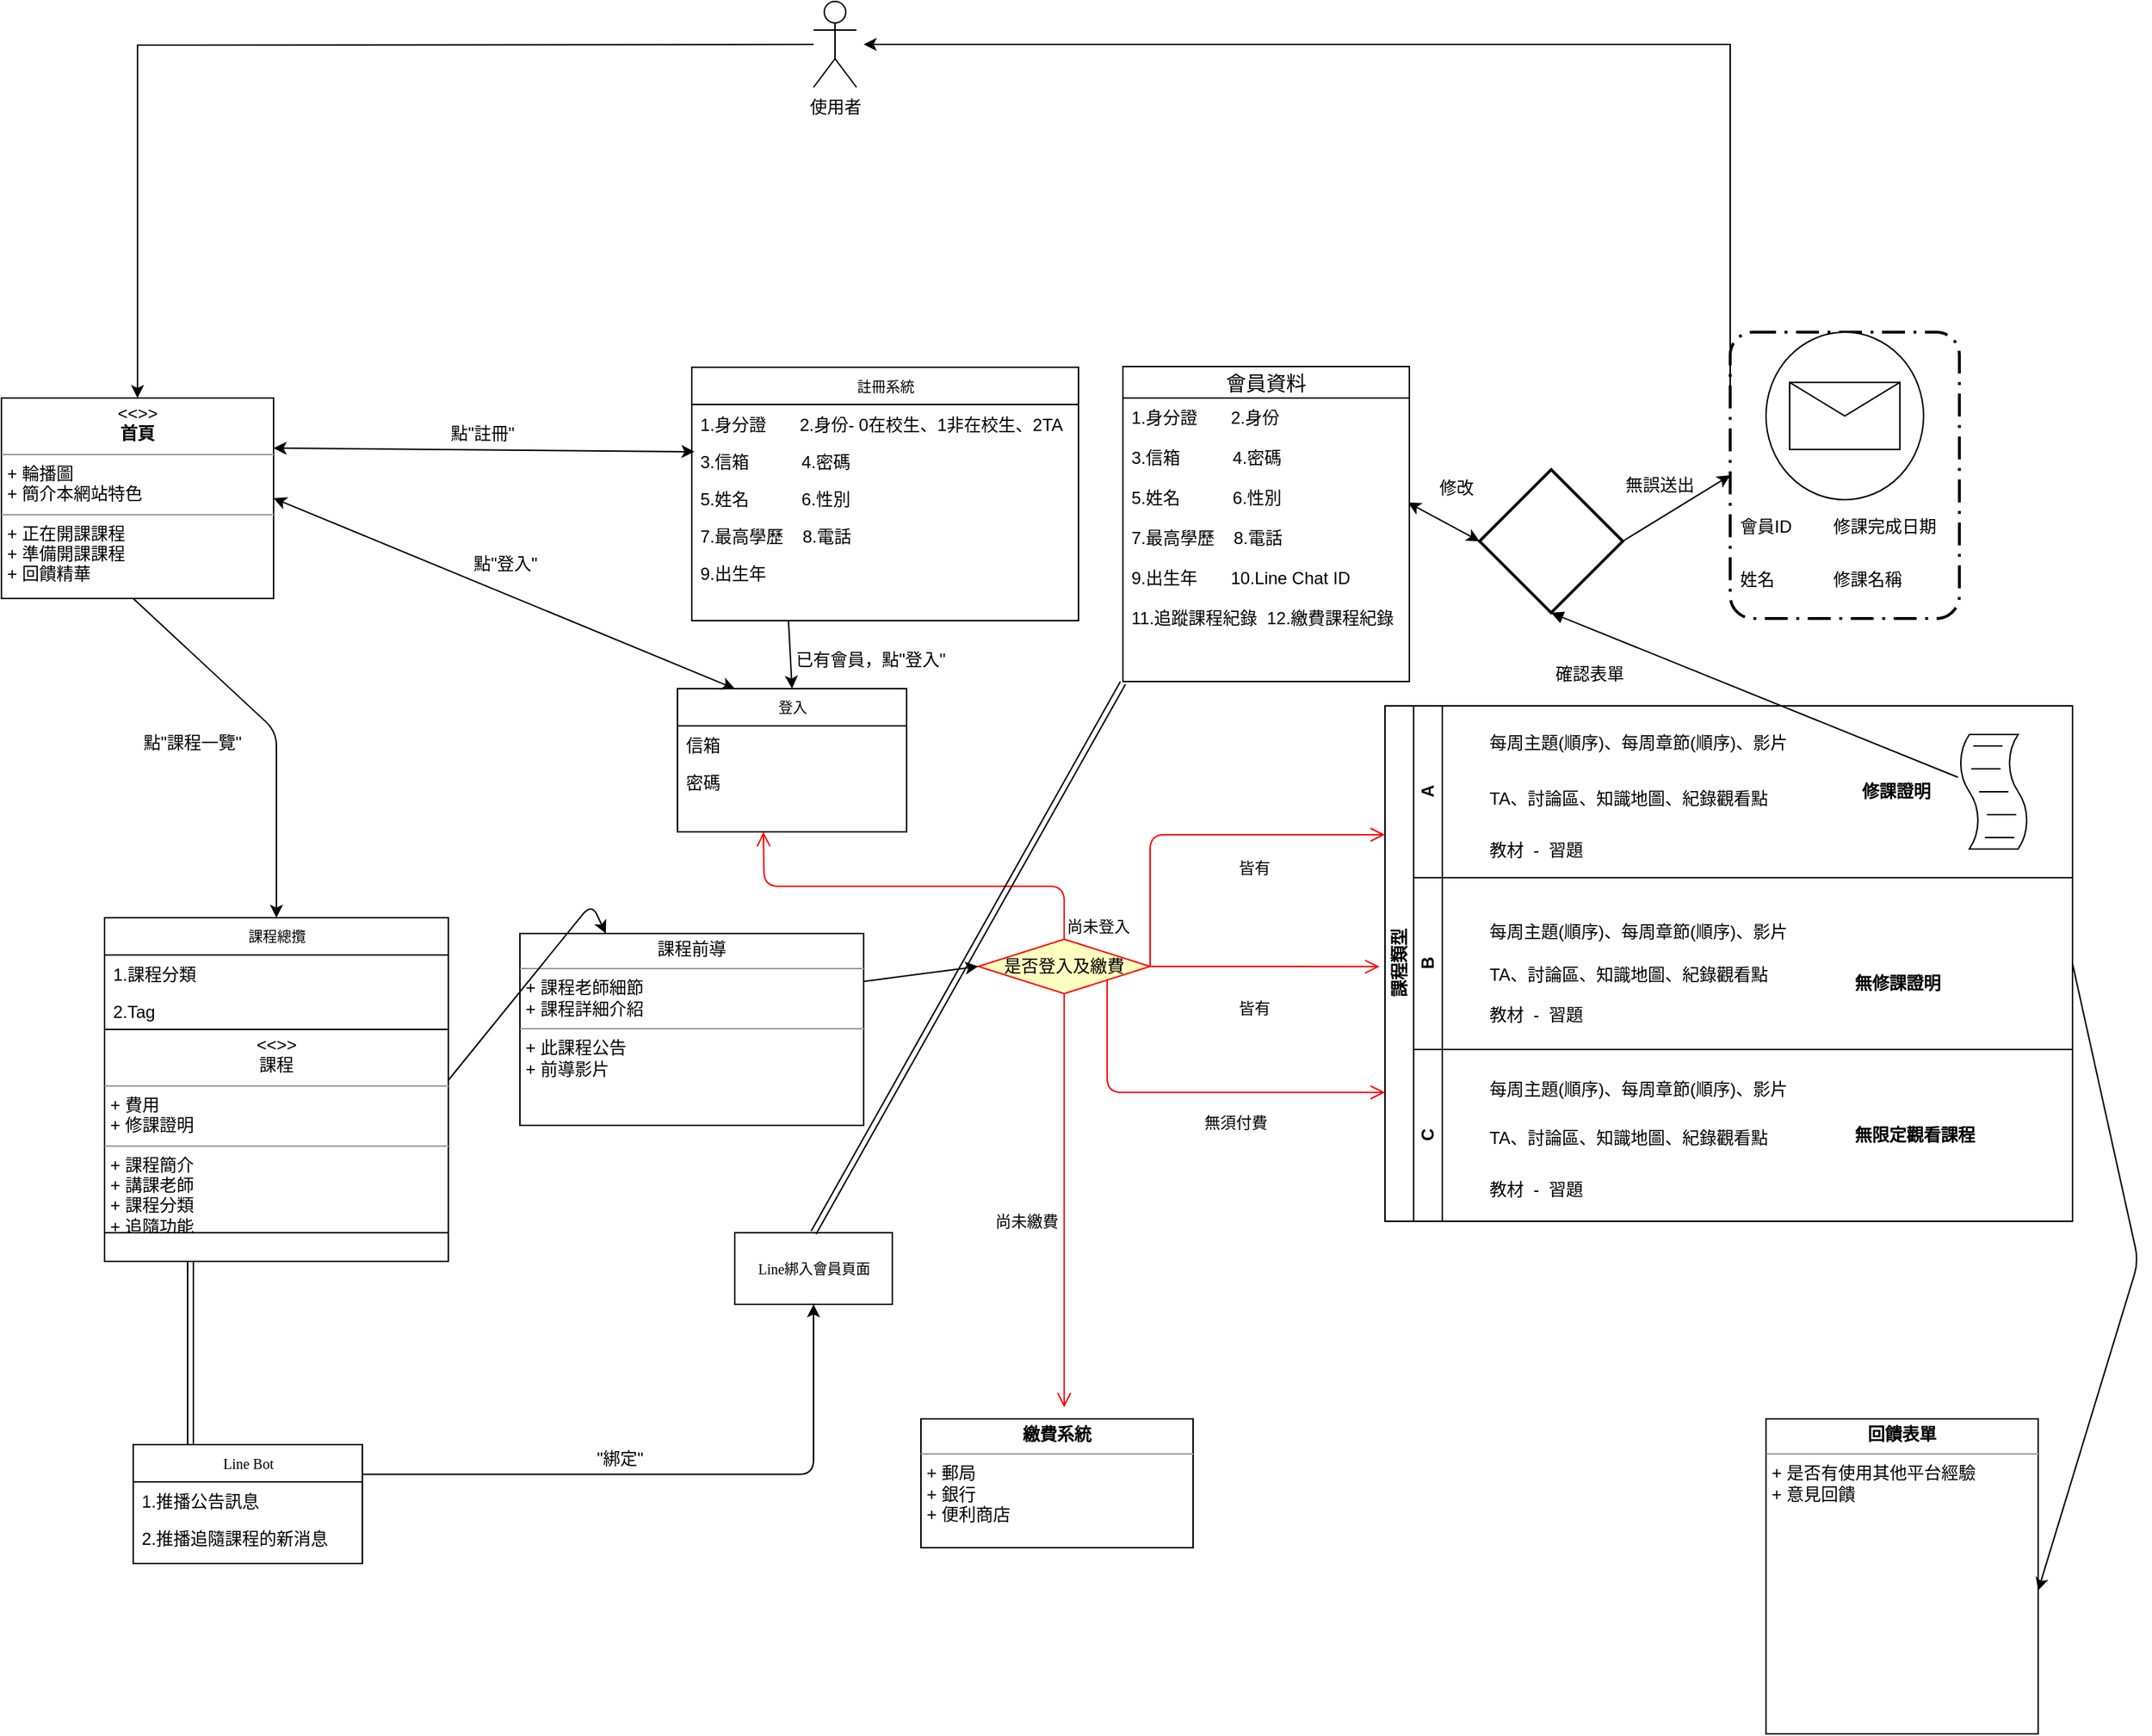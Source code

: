 <mxfile version="10.7.4" type="github"><diagram name="Page-1" id="c4acf3e9-155e-7222-9cf6-157b1a14988f"><mxGraphModel dx="1098" dy="1638" grid="1" gridSize="10" guides="1" tooltips="1" connect="1" arrows="1" fold="1" page="1" pageScale="1" pageWidth="850" pageHeight="1100" background="#ffffff" math="0" shadow="0"><root><mxCell id="0"/><mxCell id="1" parent="0"/><mxCell id="_BcGwgqJEDk_Luy-8QPr-84" style="edgeStyle=orthogonalEdgeStyle;rounded=0;orthogonalLoop=1;jettySize=auto;html=1;exitX=0;exitY=0.25;exitDx=0;exitDy=0;" edge="1" parent="1" source="_BcGwgqJEDk_Luy-8QPr-41"><mxGeometry relative="1" as="geometry"><mxPoint x="670" y="-200" as="targetPoint"/><Array as="points"><mxPoint x="1275" y="-200"/></Array></mxGeometry></mxCell><mxCell id="_BcGwgqJEDk_Luy-8QPr-41" value="" style="rounded=1;arcSize=10;dashed=1;strokeColor=#000000;fillColor=none;gradientColor=none;dashPattern=8 3 1 3;strokeWidth=2;" vertex="1" parent="1"><mxGeometry x="1275" y="1" width="160" height="200" as="geometry"/></mxCell><mxCell id="17acba5748e5396b-2" value="課程總攬" style="swimlane;html=1;fontStyle=0;childLayout=stackLayout;horizontal=1;startSize=26;fillColor=none;horizontalStack=0;resizeParent=1;resizeLast=0;collapsible=1;marginBottom=0;swimlaneFillColor=#ffffff;rounded=0;shadow=0;comic=0;labelBackgroundColor=none;strokeColor=#000000;strokeWidth=1;fontFamily=Verdana;fontSize=10;fontColor=#000000;align=center;" parent="1" vertex="1"><mxGeometry x="140" y="410" width="240" height="240" as="geometry"/></mxCell><mxCell id="17acba5748e5396b-3" value="1.課程分類" style="text;html=1;strokeColor=none;fillColor=none;align=left;verticalAlign=top;spacingLeft=4;spacingRight=4;whiteSpace=wrap;overflow=hidden;rotatable=0;points=[[0,0.5],[1,0.5]];portConstraint=eastwest;" parent="17acba5748e5396b-2" vertex="1"><mxGeometry y="26" width="240" height="26" as="geometry"/></mxCell><mxCell id="17acba5748e5396b-4" value="2.Tag" style="text;html=1;strokeColor=none;fillColor=none;align=left;verticalAlign=top;spacingLeft=4;spacingRight=4;whiteSpace=wrap;overflow=hidden;rotatable=0;points=[[0,0.5],[1,0.5]];portConstraint=eastwest;" parent="17acba5748e5396b-2" vertex="1"><mxGeometry y="52" width="240" height="26" as="geometry"/></mxCell><mxCell id="5d2195bd80daf111-10" value="&lt;p style=&quot;margin: 0px ; margin-top: 4px ; text-align: center&quot;&gt;&lt;i&gt;&amp;lt;&amp;lt;&amp;gt;&amp;gt;&lt;/i&gt;&lt;br&gt;課程&lt;/p&gt;&lt;hr size=&quot;1&quot;&gt;&lt;p style=&quot;margin: 0px ; margin-left: 4px&quot;&gt;+ 費用&lt;br&gt;+ 修課證明&lt;/p&gt;&lt;hr size=&quot;1&quot;&gt;&lt;p style=&quot;margin: 0px ; margin-left: 4px&quot;&gt;+ 課程簡介&lt;br&gt;+ 講課老師&lt;/p&gt;&lt;p style=&quot;margin: 0px ; margin-left: 4px&quot;&gt;+ 課程分類&lt;/p&gt;&lt;p style=&quot;margin: 0px ; margin-left: 4px&quot;&gt;+ 追隨功能&lt;/p&gt;" style="verticalAlign=top;align=left;overflow=fill;fontSize=12;fontFamily=Helvetica;html=1;rounded=0;shadow=0;comic=0;labelBackgroundColor=none;strokeColor=#000000;strokeWidth=1;fillColor=#ffffff;" parent="17acba5748e5396b-2" vertex="1"><mxGeometry y="78" width="240" height="142" as="geometry"/></mxCell><mxCell id="17acba5748e5396b-30" value="登入" style="swimlane;html=1;fontStyle=0;childLayout=stackLayout;horizontal=1;startSize=26;fillColor=none;horizontalStack=0;resizeParent=1;resizeLast=0;collapsible=1;marginBottom=0;swimlaneFillColor=#ffffff;rounded=0;shadow=0;comic=0;labelBackgroundColor=none;strokeColor=#000000;strokeWidth=1;fontFamily=Verdana;fontSize=10;fontColor=#000000;align=center;" parent="1" vertex="1"><mxGeometry x="540" y="250" width="160" height="100" as="geometry"/></mxCell><mxCell id="17acba5748e5396b-31" value="信箱" style="text;html=1;strokeColor=none;fillColor=none;align=left;verticalAlign=top;spacingLeft=4;spacingRight=4;whiteSpace=wrap;overflow=hidden;rotatable=0;points=[[0,0.5],[1,0.5]];portConstraint=eastwest;" parent="17acba5748e5396b-30" vertex="1"><mxGeometry y="26" width="160" height="26" as="geometry"/></mxCell><mxCell id="17acba5748e5396b-32" value="密碼" style="text;html=1;strokeColor=none;fillColor=none;align=left;verticalAlign=top;spacingLeft=4;spacingRight=4;whiteSpace=wrap;overflow=hidden;rotatable=0;points=[[0,0.5],[1,0.5]];portConstraint=eastwest;" parent="17acba5748e5396b-30" vertex="1"><mxGeometry y="52" width="160" height="26" as="geometry"/></mxCell><mxCell id="5d2195bd80daf111-5" value="Line Bot" style="swimlane;html=1;fontStyle=0;childLayout=stackLayout;horizontal=1;startSize=26;fillColor=none;horizontalStack=0;resizeParent=1;resizeLast=0;collapsible=1;marginBottom=0;swimlaneFillColor=#ffffff;rounded=0;shadow=0;comic=0;labelBackgroundColor=none;strokeColor=#000000;strokeWidth=1;fontFamily=Verdana;fontSize=10;fontColor=#000000;align=center;" parent="1" vertex="1"><mxGeometry x="160" y="778" width="160" height="83" as="geometry"/></mxCell><mxCell id="5d2195bd80daf111-6" value="1.推播公告訊息" style="text;html=1;strokeColor=none;fillColor=none;align=left;verticalAlign=top;spacingLeft=4;spacingRight=4;whiteSpace=wrap;overflow=hidden;rotatable=0;points=[[0,0.5],[1,0.5]];portConstraint=eastwest;" parent="5d2195bd80daf111-5" vertex="1"><mxGeometry y="26" width="160" height="26" as="geometry"/></mxCell><mxCell id="5d2195bd80daf111-7" value="2.推播追隨課程的新消息" style="text;html=1;strokeColor=none;fillColor=none;align=left;verticalAlign=top;spacingLeft=4;spacingRight=4;whiteSpace=wrap;overflow=hidden;rotatable=0;points=[[0,0.5],[1,0.5]];portConstraint=eastwest;" parent="5d2195bd80daf111-5" vertex="1"><mxGeometry y="52" width="160" height="26" as="geometry"/></mxCell><mxCell id="5d2195bd80daf111-11" value="&lt;p style=&quot;margin: 0px ; margin-top: 4px ; text-align: center&quot;&gt;課程前導&lt;/p&gt;&lt;hr size=&quot;1&quot;&gt;&lt;p style=&quot;margin: 0px ; margin-left: 4px&quot;&gt;+ 課程老師細節&lt;br&gt;+ 課程詳細介紹&lt;/p&gt;&lt;hr size=&quot;1&quot;&gt;&lt;p style=&quot;margin: 0px ; margin-left: 4px&quot;&gt;+ 此課程公告&lt;br&gt;+ 前導影片&lt;/p&gt;" style="verticalAlign=top;align=left;overflow=fill;fontSize=12;fontFamily=Helvetica;html=1;rounded=0;shadow=0;comic=0;labelBackgroundColor=none;strokeColor=#000000;strokeWidth=1;fillColor=#ffffff;" parent="1" vertex="1"><mxGeometry x="430" y="421" width="240" height="134" as="geometry"/></mxCell><mxCell id="5d2195bd80daf111-14" value="Line綁入會員頁面&lt;br&gt;" style="html=1;rounded=0;shadow=0;comic=0;labelBackgroundColor=none;strokeColor=#000000;strokeWidth=1;fillColor=#ffffff;fontFamily=Verdana;fontSize=10;fontColor=#000000;align=center;" parent="1" vertex="1"><mxGeometry x="580" y="630" width="110" height="50" as="geometry"/></mxCell><mxCell id="5d2195bd80daf111-15" value="&lt;p style=&quot;margin: 0px ; margin-top: 4px ; text-align: center&quot;&gt;&lt;b&gt;回饋表單&lt;/b&gt;&lt;/p&gt;&lt;hr size=&quot;1&quot;&gt;&lt;p style=&quot;margin: 0px ; margin-left: 4px&quot;&gt;+ 是否有使用其他平台經驗&lt;br&gt;+ 意見回饋&lt;/p&gt;" style="verticalAlign=top;align=left;overflow=fill;fontSize=12;fontFamily=Helvetica;html=1;rounded=0;shadow=0;comic=0;labelBackgroundColor=none;strokeColor=#000000;strokeWidth=1;fillColor=#ffffff;" parent="1" vertex="1"><mxGeometry x="1300" y="760" width="190" height="220" as="geometry"/></mxCell><mxCell id="5d2195bd80daf111-18" value="&lt;p style=&quot;margin: 0px ; margin-top: 4px ; text-align: center&quot;&gt;&lt;i&gt;&amp;lt;&amp;lt;&amp;gt;&amp;gt;&lt;/i&gt;&lt;br&gt;&lt;b&gt;首頁&lt;/b&gt;&lt;/p&gt;&lt;hr size=&quot;1&quot;&gt;&lt;p style=&quot;margin: 0px ; margin-left: 4px&quot;&gt;+ 輪播圖&lt;br&gt;+ 簡介本網站特色&lt;/p&gt;&lt;hr size=&quot;1&quot;&gt;&lt;p style=&quot;margin: 0px ; margin-left: 4px&quot;&gt;+ 正在開課課程&lt;/p&gt;&lt;p style=&quot;margin: 0px ; margin-left: 4px&quot;&gt;+ 準備開課課程&lt;/p&gt;&lt;p style=&quot;margin: 0px ; margin-left: 4px&quot;&gt;+ 回饋精華&lt;/p&gt;" style="verticalAlign=top;align=left;overflow=fill;fontSize=12;fontFamily=Helvetica;html=1;rounded=0;shadow=0;comic=0;labelBackgroundColor=none;strokeColor=#000000;strokeWidth=1;fillColor=#ffffff;" parent="1" vertex="1"><mxGeometry x="68" y="47" width="190" height="140" as="geometry"/></mxCell><mxCell id="JowN_xCWjW7Du_qrKnBl-1" value="註冊系統" style="swimlane;html=1;fontStyle=0;childLayout=stackLayout;horizontal=1;startSize=26;fillColor=none;horizontalStack=0;resizeParent=1;resizeLast=0;collapsible=1;marginBottom=0;swimlaneFillColor=#ffffff;rounded=0;shadow=0;comic=0;labelBackgroundColor=none;strokeColor=#000000;strokeWidth=1;fontFamily=Verdana;fontSize=10;fontColor=#000000;align=center;" parent="1" vertex="1"><mxGeometry x="550" y="25.5" width="270" height="177" as="geometry"/></mxCell><mxCell id="JowN_xCWjW7Du_qrKnBl-2" value="1.身分證&amp;nbsp; &amp;nbsp; &amp;nbsp; &amp;nbsp;2.身份- 0在校生、1非在校生、2TA&amp;nbsp; &amp;nbsp;&amp;nbsp;" style="text;html=1;strokeColor=none;fillColor=none;align=left;verticalAlign=top;spacingLeft=4;spacingRight=4;whiteSpace=wrap;overflow=hidden;rotatable=0;points=[[0,0.5],[1,0.5]];portConstraint=eastwest;" parent="JowN_xCWjW7Du_qrKnBl-1" vertex="1"><mxGeometry y="26" width="270" height="26" as="geometry"/></mxCell><mxCell id="JowN_xCWjW7Du_qrKnBl-3" value="3.信箱&amp;nbsp; &amp;nbsp; &amp;nbsp; &amp;nbsp; &amp;nbsp; &amp;nbsp;4.密碼" style="text;html=1;strokeColor=none;fillColor=none;align=left;verticalAlign=top;spacingLeft=4;spacingRight=4;whiteSpace=wrap;overflow=hidden;rotatable=0;points=[[0,0.5],[1,0.5]];portConstraint=eastwest;" parent="JowN_xCWjW7Du_qrKnBl-1" vertex="1"><mxGeometry y="52" width="270" height="26" as="geometry"/></mxCell><mxCell id="JowN_xCWjW7Du_qrKnBl-4" value="5.姓名&amp;nbsp; &amp;nbsp; &amp;nbsp; &amp;nbsp; &amp;nbsp; &amp;nbsp;6.性別" style="text;html=1;strokeColor=none;fillColor=none;align=left;verticalAlign=top;spacingLeft=4;spacingRight=4;whiteSpace=wrap;overflow=hidden;rotatable=0;points=[[0,0.5],[1,0.5]];portConstraint=eastwest;" parent="JowN_xCWjW7Du_qrKnBl-1" vertex="1"><mxGeometry y="78" width="270" height="26" as="geometry"/></mxCell><mxCell id="JowN_xCWjW7Du_qrKnBl-5" value="7.最高學歷&amp;nbsp; &amp;nbsp; 8.電話" style="text;html=1;strokeColor=none;fillColor=none;align=left;verticalAlign=top;spacingLeft=4;spacingRight=4;whiteSpace=wrap;overflow=hidden;rotatable=0;points=[[0,0.5],[1,0.5]];portConstraint=eastwest;" parent="JowN_xCWjW7Du_qrKnBl-1" vertex="1"><mxGeometry y="104" width="270" height="26" as="geometry"/></mxCell><mxCell id="JowN_xCWjW7Du_qrKnBl-6" value="9.出生年" style="text;html=1;strokeColor=none;fillColor=none;align=left;verticalAlign=top;spacingLeft=4;spacingRight=4;whiteSpace=wrap;overflow=hidden;rotatable=0;points=[[0,0.5],[1,0.5]];portConstraint=eastwest;" parent="JowN_xCWjW7Du_qrKnBl-1" vertex="1"><mxGeometry y="130" width="270" height="26" as="geometry"/></mxCell><mxCell id="JowN_xCWjW7Du_qrKnBl-10" value="" style="endArrow=classic;startArrow=classic;html=1;exitX=1;exitY=0.25;exitDx=0;exitDy=0;entryX=0.007;entryY=0.269;entryDx=0;entryDy=0;entryPerimeter=0;" parent="1" source="5d2195bd80daf111-18" target="JowN_xCWjW7Du_qrKnBl-3" edge="1"><mxGeometry width="50" height="50" relative="1" as="geometry"><mxPoint x="20" y="1150" as="sourcePoint"/><mxPoint x="70" y="1100" as="targetPoint"/></mxGeometry></mxCell><UserObject label="點&quot;註冊&quot;&lt;br&gt;" placeholders="1" name="Variable" id="JowN_xCWjW7Du_qrKnBl-11"><mxCell style="text;html=1;strokeColor=none;fillColor=none;align=center;verticalAlign=middle;whiteSpace=wrap;overflow=hidden;" parent="1" vertex="1"><mxGeometry x="364" y="62" width="80" height="20" as="geometry"/></mxCell></UserObject><mxCell id="JowN_xCWjW7Du_qrKnBl-15" value="" style="endArrow=classic;html=1;exitX=0.25;exitY=1;exitDx=0;exitDy=0;entryX=0.5;entryY=0;entryDx=0;entryDy=0;" parent="1" source="JowN_xCWjW7Du_qrKnBl-1" target="17acba5748e5396b-30" edge="1"><mxGeometry width="50" height="50" relative="1" as="geometry"><mxPoint x="20" y="1150" as="sourcePoint"/><mxPoint x="70" y="1100" as="targetPoint"/></mxGeometry></mxCell><mxCell id="JowN_xCWjW7Du_qrKnBl-16" value="已有會員，點&quot;登入&quot;" style="text;html=1;strokeColor=none;fillColor=none;align=center;verticalAlign=middle;whiteSpace=wrap;rounded=0;" parent="1" vertex="1"><mxGeometry x="620" y="220" width="110" height="20" as="geometry"/></mxCell><mxCell id="JowN_xCWjW7Du_qrKnBl-18" value="" style="endArrow=classic;startArrow=classic;html=1;exitX=1;exitY=0.5;exitDx=0;exitDy=0;entryX=0.25;entryY=0;entryDx=0;entryDy=0;" parent="1" source="5d2195bd80daf111-18" target="17acba5748e5396b-30" edge="1"><mxGeometry width="50" height="50" relative="1" as="geometry"><mxPoint x="20" y="1180" as="sourcePoint"/><mxPoint x="70" y="1130" as="targetPoint"/></mxGeometry></mxCell><mxCell id="JowN_xCWjW7Du_qrKnBl-20" value="點&quot;登入&quot;" style="text;html=1;strokeColor=none;fillColor=none;align=center;verticalAlign=middle;whiteSpace=wrap;rounded=0;" parent="1" vertex="1"><mxGeometry x="390" y="153" width="60" height="20" as="geometry"/></mxCell><mxCell id="JowN_xCWjW7Du_qrKnBl-24" value="" style="endArrow=classic;html=1;entryX=0.5;entryY=0;entryDx=0;entryDy=0;" parent="1" target="17acba5748e5396b-2" edge="1"><mxGeometry width="50" height="50" relative="1" as="geometry"><mxPoint x="160" y="187" as="sourcePoint"/><mxPoint x="120" y="1270" as="targetPoint"/><Array as="points"><mxPoint x="260" y="280"/></Array></mxGeometry></mxCell><mxCell id="JowN_xCWjW7Du_qrKnBl-25" value="點&quot;課程一覽&quot;" style="text;html=1;strokeColor=none;fillColor=none;align=center;verticalAlign=middle;whiteSpace=wrap;rounded=0;" parent="1" vertex="1"><mxGeometry x="163" y="276" width="77" height="24" as="geometry"/></mxCell><mxCell id="nzOvmbvt-JBbvhhhWpB7-2" value="課程類型&lt;br&gt;" style="swimlane;html=1;childLayout=stackLayout;resizeParent=1;resizeParentMax=0;horizontal=0;startSize=20;horizontalStack=0;" parent="1" vertex="1"><mxGeometry x="1034" y="262" width="480" height="360" as="geometry"/></mxCell><mxCell id="nzOvmbvt-JBbvhhhWpB7-3" value="A" style="swimlane;html=1;startSize=20;horizontal=0;" parent="nzOvmbvt-JBbvhhhWpB7-2" vertex="1"><mxGeometry x="20" width="460" height="120" as="geometry"/></mxCell><mxCell id="_BcGwgqJEDk_Luy-8QPr-25" value="&lt;span&gt;每周主題(順序)、每周章節(順序)、影片&lt;/span&gt;" style="text;html=1;resizable=0;points=[];autosize=1;align=left;verticalAlign=top;spacingTop=-4;" vertex="1" parent="nzOvmbvt-JBbvhhhWpB7-3"><mxGeometry x="51" y="16" width="220" height="20" as="geometry"/></mxCell><mxCell id="_BcGwgqJEDk_Luy-8QPr-26" value="TA、討論區、知識地圖、紀錄觀看點" style="text;html=1;" vertex="1" parent="nzOvmbvt-JBbvhhhWpB7-3"><mxGeometry x="51" y="51" width="250" height="30" as="geometry"/></mxCell><mxCell id="_BcGwgqJEDk_Luy-8QPr-27" value="&lt;span&gt;教材&amp;nbsp; -&amp;nbsp; 習題&lt;/span&gt;" style="text;html=1;resizable=0;points=[];autosize=1;align=left;verticalAlign=top;spacingTop=-4;" vertex="1" parent="nzOvmbvt-JBbvhhhWpB7-3"><mxGeometry x="51" y="90.5" width="80" height="20" as="geometry"/></mxCell><mxCell id="_BcGwgqJEDk_Luy-8QPr-35" value="" style="shape=mxgraph.bpmn.script_task;html=1;outlineConnect=0;" vertex="1" parent="nzOvmbvt-JBbvhhhWpB7-3"><mxGeometry x="380" y="20" width="50" height="80" as="geometry"/></mxCell><mxCell id="_BcGwgqJEDk_Luy-8QPr-36" value="&lt;b&gt;修課證明&lt;/b&gt;" style="text;html=1;resizable=0;points=[];autosize=1;align=left;verticalAlign=top;spacingTop=-4;" vertex="1" parent="nzOvmbvt-JBbvhhhWpB7-3"><mxGeometry x="310.5" y="50" width="60" height="20" as="geometry"/></mxCell><mxCell id="nzOvmbvt-JBbvhhhWpB7-4" value="B&lt;br&gt;" style="swimlane;html=1;startSize=20;horizontal=0;" parent="nzOvmbvt-JBbvhhhWpB7-2" vertex="1"><mxGeometry x="20" y="120" width="460" height="120" as="geometry"/></mxCell><mxCell id="_BcGwgqJEDk_Luy-8QPr-28" value="&lt;span&gt;每周主題(順序)、每周章節(順序)、影片&lt;/span&gt;" style="text;html=1;resizable=0;points=[];autosize=1;align=left;verticalAlign=top;spacingTop=-4;" vertex="1" parent="nzOvmbvt-JBbvhhhWpB7-4"><mxGeometry x="51" y="28" width="220" height="20" as="geometry"/></mxCell><mxCell id="_BcGwgqJEDk_Luy-8QPr-29" value="TA、討論區、知識地圖、紀錄觀看點" style="text;html=1;" vertex="1" parent="nzOvmbvt-JBbvhhhWpB7-4"><mxGeometry x="51" y="54" width="250" height="30" as="geometry"/></mxCell><mxCell id="_BcGwgqJEDk_Luy-8QPr-30" value="&lt;span&gt;教材&amp;nbsp; -&amp;nbsp; 習題&lt;/span&gt;" style="text;html=1;resizable=0;points=[];autosize=1;align=left;verticalAlign=top;spacingTop=-4;" vertex="1" parent="nzOvmbvt-JBbvhhhWpB7-4"><mxGeometry x="51" y="86" width="80" height="20" as="geometry"/></mxCell><mxCell id="_BcGwgqJEDk_Luy-8QPr-37" value="&lt;b&gt;無修課證明&lt;/b&gt;" style="text;html=1;" vertex="1" parent="nzOvmbvt-JBbvhhhWpB7-4"><mxGeometry x="306" y="60" width="70" height="30" as="geometry"/></mxCell><mxCell id="nzOvmbvt-JBbvhhhWpB7-5" value="C&lt;br&gt;" style="swimlane;html=1;startSize=20;horizontal=0;" parent="nzOvmbvt-JBbvhhhWpB7-2" vertex="1"><mxGeometry x="20" y="240" width="460" height="120" as="geometry"><mxRectangle x="20" y="240" width="460" height="30" as="alternateBounds"/></mxGeometry></mxCell><mxCell id="_BcGwgqJEDk_Luy-8QPr-31" value="&lt;span&gt;每周主題(順序)、每周章節(順序)、影片&lt;/span&gt;" style="text;html=1;resizable=0;points=[];autosize=1;align=left;verticalAlign=top;spacingTop=-4;" vertex="1" parent="nzOvmbvt-JBbvhhhWpB7-5"><mxGeometry x="51" y="18" width="220" height="20" as="geometry"/></mxCell><mxCell id="_BcGwgqJEDk_Luy-8QPr-32" value="TA、討論區、知識地圖、紀錄觀看點" style="text;html=1;" vertex="1" parent="nzOvmbvt-JBbvhhhWpB7-5"><mxGeometry x="51" y="48" width="250" height="30" as="geometry"/></mxCell><mxCell id="_BcGwgqJEDk_Luy-8QPr-33" value="&lt;span&gt;教材&amp;nbsp; -&amp;nbsp; 習題&lt;/span&gt;" style="text;html=1;resizable=0;points=[];autosize=1;align=left;verticalAlign=top;spacingTop=-4;" vertex="1" parent="nzOvmbvt-JBbvhhhWpB7-5"><mxGeometry x="51" y="88" width="80" height="20" as="geometry"/></mxCell><mxCell id="_BcGwgqJEDk_Luy-8QPr-38" value="&lt;b&gt;無限定觀看課程&lt;/b&gt;" style="text;html=1;resizable=0;points=[];autosize=1;align=left;verticalAlign=top;spacingTop=-4;" vertex="1" parent="nzOvmbvt-JBbvhhhWpB7-5"><mxGeometry x="306" y="50" width="100" height="20" as="geometry"/></mxCell><mxCell id="_BcGwgqJEDk_Luy-8QPr-1" value="是否登入及繳費" style="rhombus;whiteSpace=wrap;html=1;fillColor=#ffffc0;strokeColor=#ff0000;" vertex="1" parent="1"><mxGeometry x="750" y="425" width="120" height="38" as="geometry"/></mxCell><mxCell id="_BcGwgqJEDk_Luy-8QPr-2" value="尚未登入" style="edgeStyle=orthogonalEdgeStyle;html=1;align=left;verticalAlign=bottom;endArrow=open;endSize=8;strokeColor=#ff0000;exitX=0.5;exitY=0;exitDx=0;exitDy=0;" edge="1" source="_BcGwgqJEDk_Luy-8QPr-1" parent="1"><mxGeometry x="-1" relative="1" as="geometry"><mxPoint x="600" y="350" as="targetPoint"/></mxGeometry></mxCell><mxCell id="_BcGwgqJEDk_Luy-8QPr-3" value="皆有" style="edgeStyle=orthogonalEdgeStyle;html=1;align=left;verticalAlign=top;endArrow=open;endSize=8;strokeColor=#ff0000;entryX=-0.008;entryY=0.506;entryDx=0;entryDy=0;entryPerimeter=0;" edge="1" source="_BcGwgqJEDk_Luy-8QPr-1" parent="1" target="nzOvmbvt-JBbvhhhWpB7-2"><mxGeometry x="-0.25" y="-16" relative="1" as="geometry"><mxPoint x="90" y="808" as="targetPoint"/><mxPoint as="offset"/></mxGeometry></mxCell><mxCell id="_BcGwgqJEDk_Luy-8QPr-12" value="" style="endArrow=classic;html=1;entryX=0.25;entryY=0;entryDx=0;entryDy=0;exitX=1;exitY=0.25;exitDx=0;exitDy=0;" edge="1" parent="1" source="5d2195bd80daf111-10" target="5d2195bd80daf111-11"><mxGeometry width="50" height="50" relative="1" as="geometry"><mxPoint x="170" y="197" as="sourcePoint"/><mxPoint x="270" y="420" as="targetPoint"/><Array as="points"><mxPoint x="480" y="400"/></Array></mxGeometry></mxCell><mxCell id="_BcGwgqJEDk_Luy-8QPr-16" value="" style="shape=link;html=1;exitX=0;exitY=0.5;exitDx=0;exitDy=0;entryX=0.5;entryY=0;entryDx=0;entryDy=0;" edge="1" parent="1" target="5d2195bd80daf111-14"><mxGeometry width="100" relative="1" as="geometry"><mxPoint x="851" y="246" as="sourcePoint"/><mxPoint x="170" y="1580" as="targetPoint"/><Array as="points"/></mxGeometry></mxCell><mxCell id="_BcGwgqJEDk_Luy-8QPr-17" value="" style="edgeStyle=segmentEdgeStyle;endArrow=classic;html=1;exitX=1;exitY=0.25;exitDx=0;exitDy=0;entryX=0.5;entryY=1;entryDx=0;entryDy=0;" edge="1" parent="1" source="5d2195bd80daf111-5" target="5d2195bd80daf111-14"><mxGeometry width="50" height="50" relative="1" as="geometry"><mxPoint x="70" y="1630" as="sourcePoint"/><mxPoint x="120" y="1580" as="targetPoint"/></mxGeometry></mxCell><mxCell id="_BcGwgqJEDk_Luy-8QPr-18" value="&quot;綁定&quot;" style="text;html=1;strokeColor=none;fillColor=none;align=center;verticalAlign=middle;whiteSpace=wrap;rounded=0;" vertex="1" parent="1"><mxGeometry x="480" y="778" width="40" height="20" as="geometry"/></mxCell><mxCell id="_BcGwgqJEDk_Luy-8QPr-21" value="" style="shape=link;html=1;exitX=0.25;exitY=1;exitDx=0;exitDy=0;entryX=0.25;entryY=0;entryDx=0;entryDy=0;" edge="1" parent="1" source="17acba5748e5396b-2" target="5d2195bd80daf111-5"><mxGeometry width="100" relative="1" as="geometry"><mxPoint x="70" y="1580" as="sourcePoint"/><mxPoint x="170" y="1580" as="targetPoint"/></mxGeometry></mxCell><mxCell id="_BcGwgqJEDk_Luy-8QPr-23" value="" style="endArrow=classic;html=1;exitX=1;exitY=0.5;exitDx=0;exitDy=0;entryX=1;entryY=0.545;entryDx=0;entryDy=0;entryPerimeter=0;" edge="1" parent="1" source="nzOvmbvt-JBbvhhhWpB7-4" target="5d2195bd80daf111-15"><mxGeometry width="50" height="50" relative="1" as="geometry"><mxPoint x="71" y="930" as="sourcePoint"/><mxPoint x="121" y="880" as="targetPoint"/><Array as="points"><mxPoint x="1560" y="650"/></Array></mxGeometry></mxCell><mxCell id="_BcGwgqJEDk_Luy-8QPr-24" value="" style="endArrow=classic;html=1;exitX=1;exitY=0.25;exitDx=0;exitDy=0;entryX=0;entryY=0.5;entryDx=0;entryDy=0;" edge="1" parent="1" source="5d2195bd80daf111-11" target="_BcGwgqJEDk_Luy-8QPr-1"><mxGeometry width="50" height="50" relative="1" as="geometry"><mxPoint x="1410" y="452" as="sourcePoint"/><mxPoint x="1450" y="452" as="targetPoint"/></mxGeometry></mxCell><mxCell id="_BcGwgqJEDk_Luy-8QPr-34" value="" style="shape=mxgraph.bpmn.shape;html=1;verticalLabelPosition=bottom;labelBackgroundColor=#ffffff;verticalAlign=top;align=center;perimeter=ellipsePerimeter;outlineConnect=0;outline=eventInt;symbol=message;" vertex="1" parent="1"><mxGeometry x="1300" y="1" width="110" height="117" as="geometry"/></mxCell><mxCell id="_BcGwgqJEDk_Luy-8QPr-39" value="" style="endArrow=block;endFill=1;endSize=6;html=1;entryX=0.5;entryY=1;entryDx=0;entryDy=0;entryPerimeter=0;" edge="1" parent="1" source="_BcGwgqJEDk_Luy-8QPr-35" target="_BcGwgqJEDk_Luy-8QPr-61"><mxGeometry width="100" relative="1" as="geometry"><mxPoint x="680" y="880" as="sourcePoint"/><mxPoint x="1160" y="200" as="targetPoint"/></mxGeometry></mxCell><mxCell id="_BcGwgqJEDk_Luy-8QPr-40" value="會員ID&lt;br&gt;" style="text;html=1;resizable=0;points=[];autosize=1;align=left;verticalAlign=top;spacingTop=-4;" vertex="1" parent="1"><mxGeometry x="1280" y="127" width="50" height="20" as="geometry"/></mxCell><mxCell id="_BcGwgqJEDk_Luy-8QPr-42" value="姓名" style="text;html=1;resizable=0;points=[];autosize=1;align=left;verticalAlign=top;spacingTop=-4;" vertex="1" parent="1"><mxGeometry x="1280" y="164" width="40" height="20" as="geometry"/></mxCell><mxCell id="_BcGwgqJEDk_Luy-8QPr-43" value="修課完成日期" style="text;html=1;resizable=0;points=[];autosize=1;align=left;verticalAlign=top;spacingTop=-4;" vertex="1" parent="1"><mxGeometry x="1345" y="127" width="90" height="20" as="geometry"/></mxCell><mxCell id="_BcGwgqJEDk_Luy-8QPr-44" value="修課名稱" style="text;html=1;resizable=0;points=[];autosize=1;align=left;verticalAlign=top;spacingTop=-4;" vertex="1" parent="1"><mxGeometry x="1345" y="164" width="60" height="20" as="geometry"/></mxCell><mxCell id="_BcGwgqJEDk_Luy-8QPr-45" value="尚未繳費" style="edgeStyle=orthogonalEdgeStyle;html=1;align=left;verticalAlign=top;endArrow=open;endSize=8;strokeColor=#ff0000;exitX=0.5;exitY=1;exitDx=0;exitDy=0;" edge="1" parent="1" source="_BcGwgqJEDk_Luy-8QPr-1"><mxGeometry x="0.017" y="-50" relative="1" as="geometry"><mxPoint x="810" y="752" as="targetPoint"/><mxPoint x="880" y="454" as="sourcePoint"/><mxPoint as="offset"/></mxGeometry></mxCell><mxCell id="_BcGwgqJEDk_Luy-8QPr-47" value="無須付費" style="edgeStyle=orthogonalEdgeStyle;html=1;align=left;verticalAlign=top;endArrow=open;endSize=8;strokeColor=#ff0000;exitX=1;exitY=1;exitDx=0;exitDy=0;entryX=0;entryY=0.75;entryDx=0;entryDy=0;" edge="1" parent="1" source="_BcGwgqJEDk_Luy-8QPr-1" target="nzOvmbvt-JBbvhhhWpB7-2"><mxGeometry x="-0.013" y="13" relative="1" as="geometry"><mxPoint x="840" y="590" as="targetPoint"/><mxPoint x="880" y="454" as="sourcePoint"/><Array as="points"><mxPoint x="840" y="532"/></Array><mxPoint x="10" y="21" as="offset"/></mxGeometry></mxCell><mxCell id="_BcGwgqJEDk_Luy-8QPr-48" value="皆有" style="edgeStyle=orthogonalEdgeStyle;html=1;align=left;verticalAlign=top;endArrow=open;endSize=8;strokeColor=#ff0000;entryX=0;entryY=0.25;entryDx=0;entryDy=0;exitX=1;exitY=0.5;exitDx=0;exitDy=0;" edge="1" parent="1" source="_BcGwgqJEDk_Luy-8QPr-1" target="nzOvmbvt-JBbvhhhWpB7-2"><mxGeometry x="0.183" y="-10" relative="1" as="geometry"><mxPoint x="930" y="452" as="targetPoint"/><mxPoint x="880" y="454" as="sourcePoint"/><Array as="points"><mxPoint x="870" y="352"/><mxPoint x="1011" y="352"/></Array><mxPoint as="offset"/></mxGeometry></mxCell><mxCell id="_BcGwgqJEDk_Luy-8QPr-49" value="&lt;p style=&quot;margin: 0px ; margin-top: 4px ; text-align: center&quot;&gt;&lt;b&gt;繳費系統&lt;/b&gt;&lt;/p&gt;&lt;hr size=&quot;1&quot;&gt;&lt;p style=&quot;margin: 0px ; margin-left: 4px&quot;&gt;+ 郵局&lt;br&gt;+ 銀行&lt;/p&gt;&lt;p style=&quot;margin: 0px ; margin-left: 4px&quot;&gt;+ 便利商店&lt;br&gt;&lt;br&gt;&lt;/p&gt;" style="verticalAlign=top;align=left;overflow=fill;fontSize=12;fontFamily=Helvetica;html=1;" vertex="1" parent="1"><mxGeometry x="710" y="760" width="190" height="90" as="geometry"/></mxCell><mxCell id="_BcGwgqJEDk_Luy-8QPr-57" value="確認表單" style="text;html=1;resizable=0;points=[];autosize=1;align=left;verticalAlign=top;spacingTop=-4;" vertex="1" parent="1"><mxGeometry x="1151" y="230" width="60" height="20" as="geometry"/></mxCell><mxCell id="_BcGwgqJEDk_Luy-8QPr-61" value="" style="strokeWidth=2;html=1;shape=mxgraph.flowchart.decision;whiteSpace=wrap;" vertex="1" parent="1"><mxGeometry x="1100" y="97" width="100" height="100" as="geometry"/></mxCell><mxCell id="_BcGwgqJEDk_Luy-8QPr-62" value="" style="endArrow=classic;startArrow=classic;html=1;entryX=0;entryY=0.5;entryDx=0;entryDy=0;entryPerimeter=0;" edge="1" parent="1" target="_BcGwgqJEDk_Luy-8QPr-61"><mxGeometry width="50" height="50" relative="1" as="geometry"><mxPoint x="1050" y="120" as="sourcePoint"/><mxPoint x="680" y="880" as="targetPoint"/></mxGeometry></mxCell><mxCell id="_BcGwgqJEDk_Luy-8QPr-63" value="會員資料" style="swimlane;fontStyle=0;childLayout=stackLayout;horizontal=1;startSize=22;fillColor=none;horizontalStack=0;resizeParent=1;resizeParentMax=0;resizeLast=0;collapsible=1;marginBottom=0;swimlaneFillColor=#ffffff;align=center;fontSize=14;" vertex="1" parent="1"><mxGeometry x="851" y="25" width="200" height="220" as="geometry"/></mxCell><mxCell id="_BcGwgqJEDk_Luy-8QPr-65" value="1.身分證       2.身份&#10;&#10;3.信箱           4.密碼&#10;&#10;5.姓名           6.性別&#10;&#10;7.最高學歷    8.電話&#10;&#10;9.出生年       10.Line Chat ID&#10;&#10;11.追蹤課程紀錄  12.繳費課程紀錄" style="text;strokeColor=none;fillColor=none;spacingLeft=4;spacingRight=4;overflow=hidden;rotatable=0;points=[[0,0.5],[1,0.5]];portConstraint=eastwest;fontSize=12;" vertex="1" parent="_BcGwgqJEDk_Luy-8QPr-63"><mxGeometry y="22" width="200" height="198" as="geometry"/></mxCell><mxCell id="_BcGwgqJEDk_Luy-8QPr-69" value="修改" style="text;html=1;resizable=0;points=[];autosize=1;align=left;verticalAlign=top;spacingTop=-4;" vertex="1" parent="1"><mxGeometry x="1070" y="100" width="40" height="20" as="geometry"/></mxCell><mxCell id="_BcGwgqJEDk_Luy-8QPr-71" value="" style="endArrow=classic;html=1;exitX=1;exitY=0.5;exitDx=0;exitDy=0;exitPerimeter=0;entryX=0;entryY=0.5;entryDx=0;entryDy=0;" edge="1" parent="1" source="_BcGwgqJEDk_Luy-8QPr-61" target="_BcGwgqJEDk_Luy-8QPr-41"><mxGeometry width="50" height="50" relative="1" as="geometry"><mxPoint x="240" y="930" as="sourcePoint"/><mxPoint x="290" y="880" as="targetPoint"/></mxGeometry></mxCell><mxCell id="_BcGwgqJEDk_Luy-8QPr-72" value="無誤送出" style="text;html=1;resizable=0;points=[];autosize=1;align=left;verticalAlign=top;spacingTop=-4;" vertex="1" parent="1"><mxGeometry x="1200" y="98" width="60" height="20" as="geometry"/></mxCell><mxCell id="_BcGwgqJEDk_Luy-8QPr-82" style="edgeStyle=orthogonalEdgeStyle;rounded=0;orthogonalLoop=1;jettySize=auto;html=1;" edge="1" parent="1" target="5d2195bd80daf111-18"><mxGeometry relative="1" as="geometry"><mxPoint x="635" y="-200" as="sourcePoint"/></mxGeometry></mxCell><mxCell id="_BcGwgqJEDk_Luy-8QPr-73" value="使用者" style="shape=umlActor;verticalLabelPosition=bottom;labelBackgroundColor=#ffffff;verticalAlign=top;html=1;outlineConnect=0;" vertex="1" parent="1"><mxGeometry x="635" y="-230" width="30" height="60" as="geometry"/></mxCell></root></mxGraphModel></diagram></mxfile>